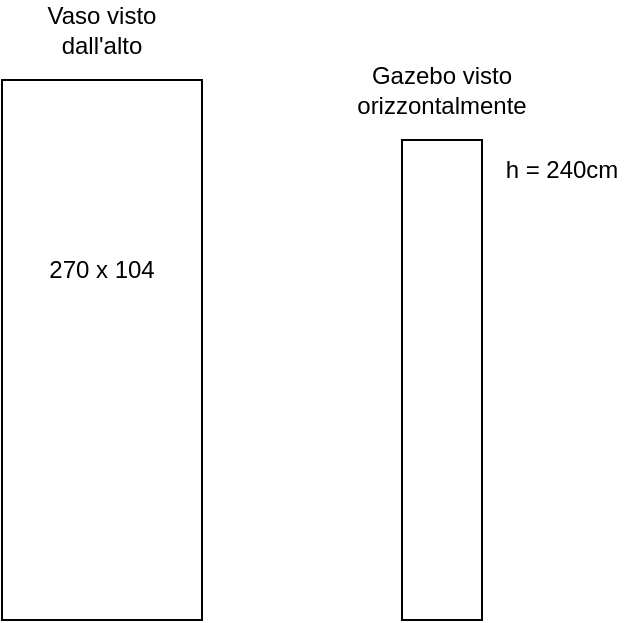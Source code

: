 <mxfile version="21.7.2" type="github">
  <diagram name="Pagina-1" id="xrm3c96OpTf_Y7rTwhOL">
    <mxGraphModel dx="1050" dy="579" grid="1" gridSize="10" guides="1" tooltips="1" connect="1" arrows="1" fold="1" page="1" pageScale="1" pageWidth="827" pageHeight="1169" math="0" shadow="0">
      <root>
        <mxCell id="0" />
        <mxCell id="1" parent="0" />
        <mxCell id="sZtBTsXuCv8OnRfloOEZ-1" value="" style="rounded=0;whiteSpace=wrap;html=1;imageWidth=24;" vertex="1" parent="1">
          <mxGeometry x="80" y="130" width="100" height="270" as="geometry" />
        </mxCell>
        <mxCell id="sZtBTsXuCv8OnRfloOEZ-2" value="270 x 104" style="text;html=1;strokeColor=none;fillColor=none;align=center;verticalAlign=middle;whiteSpace=wrap;rounded=0;" vertex="1" parent="1">
          <mxGeometry x="80" y="210" width="100" height="30" as="geometry" />
        </mxCell>
        <mxCell id="sZtBTsXuCv8OnRfloOEZ-3" value="Vaso visto dall&#39;alto" style="text;html=1;strokeColor=none;fillColor=none;align=center;verticalAlign=middle;whiteSpace=wrap;rounded=0;" vertex="1" parent="1">
          <mxGeometry x="100" y="90" width="60" height="30" as="geometry" />
        </mxCell>
        <mxCell id="sZtBTsXuCv8OnRfloOEZ-4" value="" style="rounded=0;whiteSpace=wrap;html=1;" vertex="1" parent="1">
          <mxGeometry x="280" y="160" width="40" height="240" as="geometry" />
        </mxCell>
        <mxCell id="sZtBTsXuCv8OnRfloOEZ-5" value="Gazebo visto orizzontalmente" style="text;html=1;strokeColor=none;fillColor=none;align=center;verticalAlign=middle;whiteSpace=wrap;rounded=0;" vertex="1" parent="1">
          <mxGeometry x="270" y="120" width="60" height="30" as="geometry" />
        </mxCell>
        <mxCell id="sZtBTsXuCv8OnRfloOEZ-6" value="h = 240cm" style="text;html=1;strokeColor=none;fillColor=none;align=center;verticalAlign=middle;whiteSpace=wrap;rounded=0;" vertex="1" parent="1">
          <mxGeometry x="330" y="160" width="60" height="30" as="geometry" />
        </mxCell>
      </root>
    </mxGraphModel>
  </diagram>
</mxfile>

